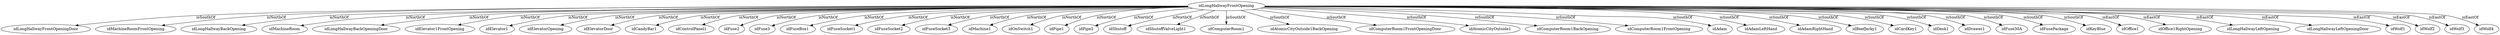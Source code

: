 strict digraph  {
idLongHallwayFrontOpening [node_type=entity_node];
idLongHallwayFrontOpeningDoor [node_type=entity_node];
idMachineRoomFrontOpening [node_type=entity_node];
idLongHallwayBackOpening [node_type=entity_node];
idMachineRoom [node_type=entity_node];
idLongHallwayBackOpeningDoor [node_type=entity_node];
idElevator1FrontOpening [node_type=entity_node];
idElevator1 [node_type=entity_node];
idElevatorOpening [node_type=entity_node];
idElevatorDoor [node_type=entity_node];
idCandyBar1 [node_type=entity_node];
idControlPanel1 [node_type=entity_node];
idFuse2 [node_type=entity_node];
idFuse3 [node_type=entity_node];
idFuseBox1 [node_type=entity_node];
idFuseSocket1 [node_type=entity_node];
idFuseSocket2 [node_type=entity_node];
idFuseSocket3 [node_type=entity_node];
idMachine1 [node_type=entity_node];
idOnSwitch1 [node_type=entity_node];
idPipe1 [node_type=entity_node];
idPipe2 [node_type=entity_node];
idShutoff [node_type=entity_node];
idShutoffValveLight1 [node_type=entity_node];
idComputerRoom1 [node_type=entity_node];
idAtomicCityOutside1BackOpening [node_type=entity_node];
idComputerRoom1FrontOpeningDoor [node_type=entity_node];
idAtomicCityOutside1 [node_type=entity_node];
idComputerRoom1BackOpening [node_type=entity_node];
idComputerRoom1FrontOpening [node_type=entity_node];
idAdam [node_type=entity_node];
idAdamLeftHand [node_type=entity_node];
idAdamRightHand [node_type=entity_node];
idBeefJerky1 [node_type=entity_node];
idCardKey1 [node_type=entity_node];
idDesk1 [node_type=entity_node];
idDrawer1 [node_type=entity_node];
idFuse30A [node_type=entity_node];
idFusePackage [node_type=entity_node];
idKeyBlue [node_type=entity_node];
idOffice1 [node_type=entity_node];
idOffice1RightOpening [node_type=entity_node];
idLongHallwayLeftOpening [node_type=entity_node];
idLongHallwayLeftOpeningDoor [node_type=entity_node];
idWolf1 [node_type=entity_node];
idWolf2 [node_type=entity_node];
idWolf3 [node_type=entity_node];
idWolf4 [node_type=entity_node];
idLongHallwayFrontOpening -> idLongHallwayFrontOpeningDoor  [edge_type=relationship, label=isSouthOf];
idLongHallwayFrontOpening -> idMachineRoomFrontOpening  [edge_type=relationship, label=isNorthOf];
idLongHallwayFrontOpening -> idLongHallwayBackOpening  [edge_type=relationship, label=isNorthOf];
idLongHallwayFrontOpening -> idMachineRoom  [edge_type=relationship, label=isNorthOf];
idLongHallwayFrontOpening -> idLongHallwayBackOpeningDoor  [edge_type=relationship, label=isNorthOf];
idLongHallwayFrontOpening -> idElevator1FrontOpening  [edge_type=relationship, label=isNorthOf];
idLongHallwayFrontOpening -> idElevator1  [edge_type=relationship, label=isNorthOf];
idLongHallwayFrontOpening -> idElevatorOpening  [edge_type=relationship, label=isNorthOf];
idLongHallwayFrontOpening -> idElevatorDoor  [edge_type=relationship, label=isNorthOf];
idLongHallwayFrontOpening -> idCandyBar1  [edge_type=relationship, label=isNorthOf];
idLongHallwayFrontOpening -> idControlPanel1  [edge_type=relationship, label=isNorthOf];
idLongHallwayFrontOpening -> idFuse2  [edge_type=relationship, label=isNorthOf];
idLongHallwayFrontOpening -> idFuse3  [edge_type=relationship, label=isNorthOf];
idLongHallwayFrontOpening -> idFuseBox1  [edge_type=relationship, label=isNorthOf];
idLongHallwayFrontOpening -> idFuseSocket1  [edge_type=relationship, label=isNorthOf];
idLongHallwayFrontOpening -> idFuseSocket2  [edge_type=relationship, label=isNorthOf];
idLongHallwayFrontOpening -> idFuseSocket3  [edge_type=relationship, label=isNorthOf];
idLongHallwayFrontOpening -> idMachine1  [edge_type=relationship, label=isNorthOf];
idLongHallwayFrontOpening -> idOnSwitch1  [edge_type=relationship, label=isNorthOf];
idLongHallwayFrontOpening -> idPipe1  [edge_type=relationship, label=isNorthOf];
idLongHallwayFrontOpening -> idPipe2  [edge_type=relationship, label=isNorthOf];
idLongHallwayFrontOpening -> idShutoff  [edge_type=relationship, label=isNorthOf];
idLongHallwayFrontOpening -> idShutoffValveLight1  [edge_type=relationship, label=isNorthOf];
idLongHallwayFrontOpening -> idComputerRoom1  [edge_type=relationship, label=isSouthOf];
idLongHallwayFrontOpening -> idAtomicCityOutside1BackOpening  [edge_type=relationship, label=isSouthOf];
idLongHallwayFrontOpening -> idComputerRoom1FrontOpeningDoor  [edge_type=relationship, label=isSouthOf];
idLongHallwayFrontOpening -> idAtomicCityOutside1  [edge_type=relationship, label=isSouthOf];
idLongHallwayFrontOpening -> idComputerRoom1BackOpening  [edge_type=relationship, label=isSouthOf];
idLongHallwayFrontOpening -> idComputerRoom1FrontOpening  [edge_type=relationship, label=isSouthOf];
idLongHallwayFrontOpening -> idAdam  [edge_type=relationship, label=isSouthOf];
idLongHallwayFrontOpening -> idAdamLeftHand  [edge_type=relationship, label=isSouthOf];
idLongHallwayFrontOpening -> idAdamRightHand  [edge_type=relationship, label=isSouthOf];
idLongHallwayFrontOpening -> idBeefJerky1  [edge_type=relationship, label=isSouthOf];
idLongHallwayFrontOpening -> idCardKey1  [edge_type=relationship, label=isSouthOf];
idLongHallwayFrontOpening -> idDesk1  [edge_type=relationship, label=isSouthOf];
idLongHallwayFrontOpening -> idDrawer1  [edge_type=relationship, label=isSouthOf];
idLongHallwayFrontOpening -> idFuse30A  [edge_type=relationship, label=isSouthOf];
idLongHallwayFrontOpening -> idFusePackage  [edge_type=relationship, label=isSouthOf];
idLongHallwayFrontOpening -> idKeyBlue  [edge_type=relationship, label=isSouthOf];
idLongHallwayFrontOpening -> idOffice1  [edge_type=relationship, label=isEastOf];
idLongHallwayFrontOpening -> idOffice1RightOpening  [edge_type=relationship, label=isEastOf];
idLongHallwayFrontOpening -> idLongHallwayLeftOpening  [edge_type=relationship, label=isEastOf];
idLongHallwayFrontOpening -> idLongHallwayLeftOpeningDoor  [edge_type=relationship, label=isEastOf];
idLongHallwayFrontOpening -> idWolf1  [edge_type=relationship, label=isEastOf];
idLongHallwayFrontOpening -> idWolf2  [edge_type=relationship, label=isEastOf];
idLongHallwayFrontOpening -> idWolf3  [edge_type=relationship, label=isEastOf];
idLongHallwayFrontOpening -> idWolf4  [edge_type=relationship, label=isEastOf];
}
